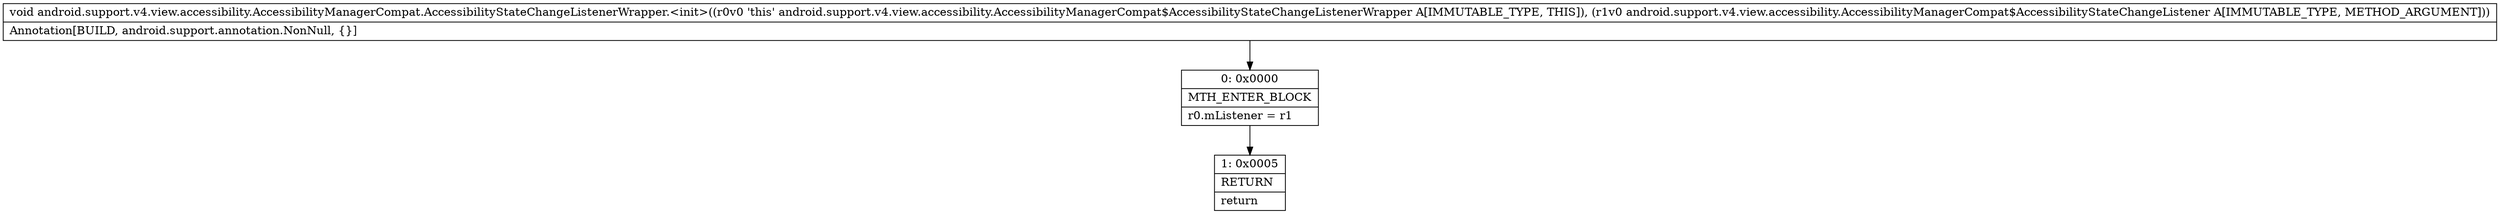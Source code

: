 digraph "CFG forandroid.support.v4.view.accessibility.AccessibilityManagerCompat.AccessibilityStateChangeListenerWrapper.\<init\>(Landroid\/support\/v4\/view\/accessibility\/AccessibilityManagerCompat$AccessibilityStateChangeListener;)V" {
Node_0 [shape=record,label="{0\:\ 0x0000|MTH_ENTER_BLOCK\l|r0.mListener = r1\l}"];
Node_1 [shape=record,label="{1\:\ 0x0005|RETURN\l|return\l}"];
MethodNode[shape=record,label="{void android.support.v4.view.accessibility.AccessibilityManagerCompat.AccessibilityStateChangeListenerWrapper.\<init\>((r0v0 'this' android.support.v4.view.accessibility.AccessibilityManagerCompat$AccessibilityStateChangeListenerWrapper A[IMMUTABLE_TYPE, THIS]), (r1v0 android.support.v4.view.accessibility.AccessibilityManagerCompat$AccessibilityStateChangeListener A[IMMUTABLE_TYPE, METHOD_ARGUMENT]))  | Annotation[BUILD, android.support.annotation.NonNull, \{\}]\l}"];
MethodNode -> Node_0;
Node_0 -> Node_1;
}

